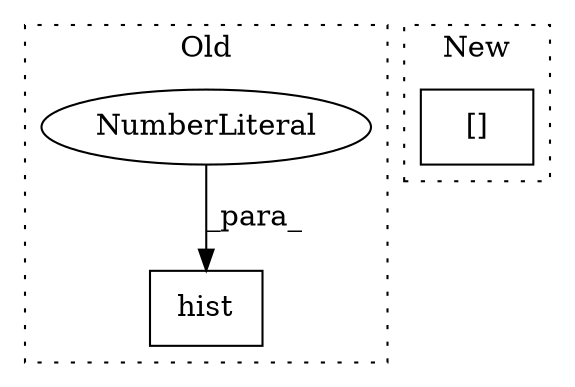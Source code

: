 digraph G {
subgraph cluster0 {
1 [label="hist" a="32" s="8097,8125" l="5,1" shape="box"];
3 [label="NumberLiteral" a="34" s="8114" l="4" shape="ellipse"];
label = "Old";
style="dotted";
}
subgraph cluster1 {
2 [label="[]" a="2" s="8128,8151" l="6,1" shape="box"];
label = "New";
style="dotted";
}
3 -> 1 [label="_para_"];
}